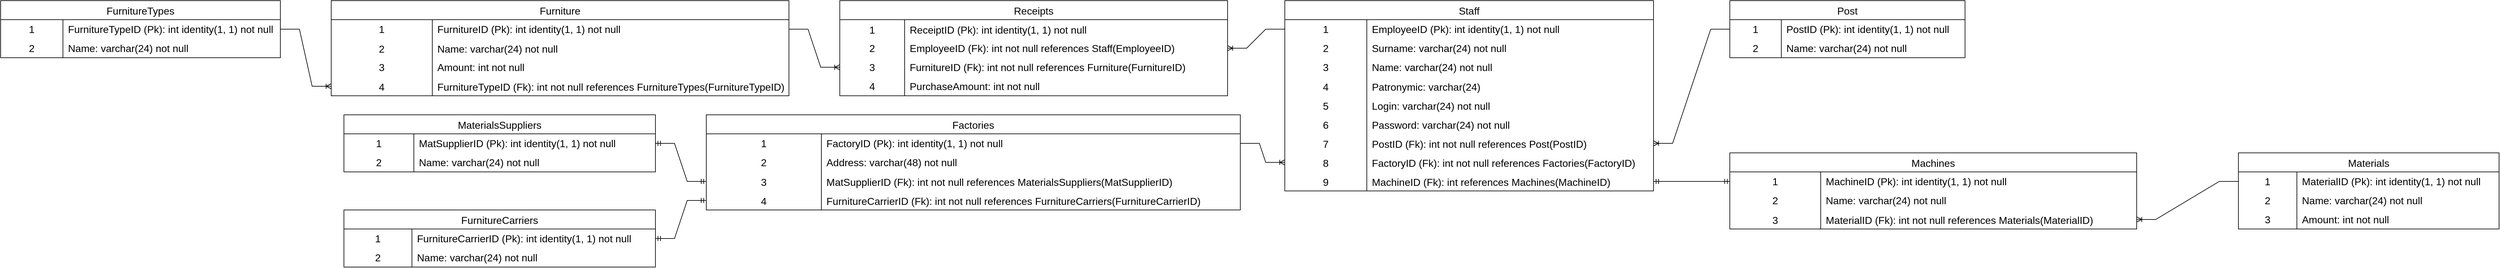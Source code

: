 <mxfile version="21.1.0" type="device">
  <diagram id="mo-HOqfo_TGO1M3Odws0" name="Страница 1">
    <mxGraphModel dx="5334" dy="2320" grid="1" gridSize="10" guides="1" tooltips="1" connect="1" arrows="1" fold="1" page="1" pageScale="1" pageWidth="827" pageHeight="1169" math="0" shadow="0">
      <root>
        <mxCell id="0" />
        <mxCell id="1" parent="0" />
        <mxCell id="JaZ2fqVpTu222HVkcc59-122" value="Staff" style="shape=table;startSize=30;container=1;collapsible=0;childLayout=tableLayout;fixedRows=1;rowLines=0;fontStyle=0;strokeColor=default;fontSize=16;" parent="1" vertex="1">
          <mxGeometry x="-650" y="-270" width="580" height="300" as="geometry" />
        </mxCell>
        <mxCell id="JaZ2fqVpTu222HVkcc59-123" value="" style="shape=tableRow;horizontal=0;startSize=0;swimlaneHead=0;swimlaneBody=0;top=0;left=0;bottom=0;right=0;collapsible=0;dropTarget=0;fillColor=none;points=[[0,0.5],[1,0.5]];portConstraint=eastwest;strokeColor=inherit;fontSize=16;" parent="JaZ2fqVpTu222HVkcc59-122" vertex="1">
          <mxGeometry y="30" width="580" height="30" as="geometry" />
        </mxCell>
        <mxCell id="JaZ2fqVpTu222HVkcc59-124" value="1" style="shape=partialRectangle;html=1;whiteSpace=wrap;connectable=0;fillColor=none;top=0;left=0;bottom=0;right=0;overflow=hidden;pointerEvents=1;strokeColor=inherit;fontSize=16;" parent="JaZ2fqVpTu222HVkcc59-123" vertex="1">
          <mxGeometry width="129" height="30" as="geometry">
            <mxRectangle width="129" height="30" as="alternateBounds" />
          </mxGeometry>
        </mxCell>
        <mxCell id="JaZ2fqVpTu222HVkcc59-125" value="EmployeeID (Pk): int identity(1, 1) not null" style="shape=partialRectangle;html=1;whiteSpace=wrap;connectable=0;fillColor=none;top=0;left=0;bottom=0;right=0;align=left;spacingLeft=6;overflow=hidden;strokeColor=inherit;fontSize=16;" parent="JaZ2fqVpTu222HVkcc59-123" vertex="1">
          <mxGeometry x="129" width="451" height="30" as="geometry">
            <mxRectangle width="451" height="30" as="alternateBounds" />
          </mxGeometry>
        </mxCell>
        <mxCell id="JaZ2fqVpTu222HVkcc59-126" value="" style="shape=tableRow;horizontal=0;startSize=0;swimlaneHead=0;swimlaneBody=0;top=0;left=0;bottom=0;right=0;collapsible=0;dropTarget=0;fillColor=none;points=[[0,0.5],[1,0.5]];portConstraint=eastwest;strokeColor=inherit;fontSize=16;" parent="JaZ2fqVpTu222HVkcc59-122" vertex="1">
          <mxGeometry y="60" width="580" height="30" as="geometry" />
        </mxCell>
        <mxCell id="JaZ2fqVpTu222HVkcc59-127" value="2" style="shape=partialRectangle;html=1;whiteSpace=wrap;connectable=0;fillColor=none;top=0;left=0;bottom=0;right=0;overflow=hidden;strokeColor=inherit;fontSize=16;" parent="JaZ2fqVpTu222HVkcc59-126" vertex="1">
          <mxGeometry width="129" height="30" as="geometry">
            <mxRectangle width="129" height="30" as="alternateBounds" />
          </mxGeometry>
        </mxCell>
        <mxCell id="JaZ2fqVpTu222HVkcc59-128" value="Surname: varchar(24) not null" style="shape=partialRectangle;html=1;whiteSpace=wrap;connectable=0;fillColor=none;top=0;left=0;bottom=0;right=0;align=left;spacingLeft=6;overflow=hidden;strokeColor=inherit;fontSize=16;" parent="JaZ2fqVpTu222HVkcc59-126" vertex="1">
          <mxGeometry x="129" width="451" height="30" as="geometry">
            <mxRectangle width="451" height="30" as="alternateBounds" />
          </mxGeometry>
        </mxCell>
        <mxCell id="JaZ2fqVpTu222HVkcc59-129" value="" style="shape=tableRow;horizontal=0;startSize=0;swimlaneHead=0;swimlaneBody=0;top=0;left=0;bottom=0;right=0;collapsible=0;dropTarget=0;fillColor=none;points=[[0,0.5],[1,0.5]];portConstraint=eastwest;strokeColor=inherit;fontSize=16;" parent="JaZ2fqVpTu222HVkcc59-122" vertex="1">
          <mxGeometry y="90" width="580" height="30" as="geometry" />
        </mxCell>
        <mxCell id="JaZ2fqVpTu222HVkcc59-130" value="3" style="shape=partialRectangle;html=1;whiteSpace=wrap;connectable=0;fillColor=none;top=0;left=0;bottom=0;right=0;overflow=hidden;strokeColor=inherit;fontSize=16;" parent="JaZ2fqVpTu222HVkcc59-129" vertex="1">
          <mxGeometry width="129" height="30" as="geometry">
            <mxRectangle width="129" height="30" as="alternateBounds" />
          </mxGeometry>
        </mxCell>
        <mxCell id="JaZ2fqVpTu222HVkcc59-131" value="Name: varchar(24)&amp;nbsp;not null" style="shape=partialRectangle;html=1;whiteSpace=wrap;connectable=0;fillColor=none;top=0;left=0;bottom=0;right=0;align=left;spacingLeft=6;overflow=hidden;strokeColor=inherit;fontSize=16;" parent="JaZ2fqVpTu222HVkcc59-129" vertex="1">
          <mxGeometry x="129" width="451" height="30" as="geometry">
            <mxRectangle width="451" height="30" as="alternateBounds" />
          </mxGeometry>
        </mxCell>
        <mxCell id="JaZ2fqVpTu222HVkcc59-132" value="" style="shape=tableRow;horizontal=0;startSize=0;swimlaneHead=0;swimlaneBody=0;fillColor=none;collapsible=0;dropTarget=0;points=[[0,0.5],[1,0.5]];portConstraint=eastwest;top=0;left=0;right=0;bottom=0;" parent="JaZ2fqVpTu222HVkcc59-122" vertex="1">
          <mxGeometry y="120" width="580" height="30" as="geometry" />
        </mxCell>
        <mxCell id="JaZ2fqVpTu222HVkcc59-133" value="4" style="shape=partialRectangle;connectable=0;fillColor=none;top=0;left=0;bottom=0;right=0;editable=1;overflow=hidden;fontSize=16;" parent="JaZ2fqVpTu222HVkcc59-132" vertex="1">
          <mxGeometry width="129" height="30" as="geometry">
            <mxRectangle width="129" height="30" as="alternateBounds" />
          </mxGeometry>
        </mxCell>
        <mxCell id="JaZ2fqVpTu222HVkcc59-134" value="Patronymic: varchar(24)" style="shape=partialRectangle;connectable=0;fillColor=none;top=0;left=0;bottom=0;right=0;align=left;spacingLeft=6;overflow=hidden;fontSize=16;" parent="JaZ2fqVpTu222HVkcc59-132" vertex="1">
          <mxGeometry x="129" width="451" height="30" as="geometry">
            <mxRectangle width="451" height="30" as="alternateBounds" />
          </mxGeometry>
        </mxCell>
        <mxCell id="JaZ2fqVpTu222HVkcc59-244" value="" style="shape=tableRow;horizontal=0;startSize=0;swimlaneHead=0;swimlaneBody=0;fillColor=none;collapsible=0;dropTarget=0;points=[[0,0.5],[1,0.5]];portConstraint=eastwest;top=0;left=0;right=0;bottom=0;" parent="JaZ2fqVpTu222HVkcc59-122" vertex="1">
          <mxGeometry y="150" width="580" height="30" as="geometry" />
        </mxCell>
        <mxCell id="JaZ2fqVpTu222HVkcc59-245" value="5" style="shape=partialRectangle;connectable=0;fillColor=none;top=0;left=0;bottom=0;right=0;editable=1;overflow=hidden;fontSize=16;" parent="JaZ2fqVpTu222HVkcc59-244" vertex="1">
          <mxGeometry width="129" height="30" as="geometry">
            <mxRectangle width="129" height="30" as="alternateBounds" />
          </mxGeometry>
        </mxCell>
        <mxCell id="JaZ2fqVpTu222HVkcc59-246" value="Login: varchar(24) not null" style="shape=partialRectangle;connectable=0;fillColor=none;top=0;left=0;bottom=0;right=0;align=left;spacingLeft=6;overflow=hidden;fontSize=16;" parent="JaZ2fqVpTu222HVkcc59-244" vertex="1">
          <mxGeometry x="129" width="451" height="30" as="geometry">
            <mxRectangle width="451" height="30" as="alternateBounds" />
          </mxGeometry>
        </mxCell>
        <mxCell id="JaZ2fqVpTu222HVkcc59-135" value="" style="shape=tableRow;horizontal=0;startSize=0;swimlaneHead=0;swimlaneBody=0;fillColor=none;collapsible=0;dropTarget=0;points=[[0,0.5],[1,0.5]];portConstraint=eastwest;top=0;left=0;right=0;bottom=0;" parent="JaZ2fqVpTu222HVkcc59-122" vertex="1">
          <mxGeometry y="180" width="580" height="30" as="geometry" />
        </mxCell>
        <mxCell id="JaZ2fqVpTu222HVkcc59-136" value="6" style="shape=partialRectangle;connectable=0;fillColor=none;top=0;left=0;bottom=0;right=0;editable=1;overflow=hidden;fontSize=16;" parent="JaZ2fqVpTu222HVkcc59-135" vertex="1">
          <mxGeometry width="129" height="30" as="geometry">
            <mxRectangle width="129" height="30" as="alternateBounds" />
          </mxGeometry>
        </mxCell>
        <mxCell id="JaZ2fqVpTu222HVkcc59-137" value="Password: varchar(24) not null" style="shape=partialRectangle;connectable=0;fillColor=none;top=0;left=0;bottom=0;right=0;align=left;spacingLeft=6;overflow=hidden;fontSize=16;" parent="JaZ2fqVpTu222HVkcc59-135" vertex="1">
          <mxGeometry x="129" width="451" height="30" as="geometry">
            <mxRectangle width="451" height="30" as="alternateBounds" />
          </mxGeometry>
        </mxCell>
        <mxCell id="JaZ2fqVpTu222HVkcc59-138" value="" style="shape=tableRow;horizontal=0;startSize=0;swimlaneHead=0;swimlaneBody=0;fillColor=none;collapsible=0;dropTarget=0;points=[[0,0.5],[1,0.5]];portConstraint=eastwest;top=0;left=0;right=0;bottom=0;" parent="JaZ2fqVpTu222HVkcc59-122" vertex="1">
          <mxGeometry y="210" width="580" height="30" as="geometry" />
        </mxCell>
        <mxCell id="JaZ2fqVpTu222HVkcc59-139" value="7" style="shape=partialRectangle;connectable=0;fillColor=none;top=0;left=0;bottom=0;right=0;editable=1;overflow=hidden;fontSize=16;" parent="JaZ2fqVpTu222HVkcc59-138" vertex="1">
          <mxGeometry width="129" height="30" as="geometry">
            <mxRectangle width="129" height="30" as="alternateBounds" />
          </mxGeometry>
        </mxCell>
        <mxCell id="JaZ2fqVpTu222HVkcc59-140" value="PostID (Fk): int not null references Post(PostID)" style="shape=partialRectangle;connectable=0;fillColor=none;top=0;left=0;bottom=0;right=0;align=left;spacingLeft=6;overflow=hidden;fontSize=16;" parent="JaZ2fqVpTu222HVkcc59-138" vertex="1">
          <mxGeometry x="129" width="451" height="30" as="geometry">
            <mxRectangle width="451" height="30" as="alternateBounds" />
          </mxGeometry>
        </mxCell>
        <mxCell id="JaZ2fqVpTu222HVkcc59-141" value="" style="shape=tableRow;horizontal=0;startSize=0;swimlaneHead=0;swimlaneBody=0;fillColor=none;collapsible=0;dropTarget=0;points=[[0,0.5],[1,0.5]];portConstraint=eastwest;top=0;left=0;right=0;bottom=0;" parent="JaZ2fqVpTu222HVkcc59-122" vertex="1">
          <mxGeometry y="240" width="580" height="30" as="geometry" />
        </mxCell>
        <mxCell id="JaZ2fqVpTu222HVkcc59-142" value="8" style="shape=partialRectangle;connectable=0;fillColor=none;top=0;left=0;bottom=0;right=0;editable=1;overflow=hidden;fontSize=16;" parent="JaZ2fqVpTu222HVkcc59-141" vertex="1">
          <mxGeometry width="129" height="30" as="geometry">
            <mxRectangle width="129" height="30" as="alternateBounds" />
          </mxGeometry>
        </mxCell>
        <mxCell id="JaZ2fqVpTu222HVkcc59-143" value="FactoryID (Fk): int not null references Factories(FactoryID)" style="shape=partialRectangle;connectable=0;fillColor=none;top=0;left=0;bottom=0;right=0;align=left;spacingLeft=6;overflow=hidden;fontSize=16;" parent="JaZ2fqVpTu222HVkcc59-141" vertex="1">
          <mxGeometry x="129" width="451" height="30" as="geometry">
            <mxRectangle width="451" height="30" as="alternateBounds" />
          </mxGeometry>
        </mxCell>
        <mxCell id="JaZ2fqVpTu222HVkcc59-144" value="" style="shape=tableRow;horizontal=0;startSize=0;swimlaneHead=0;swimlaneBody=0;fillColor=none;collapsible=0;dropTarget=0;points=[[0,0.5],[1,0.5]];portConstraint=eastwest;top=0;left=0;right=0;bottom=0;" parent="JaZ2fqVpTu222HVkcc59-122" vertex="1">
          <mxGeometry y="270" width="580" height="30" as="geometry" />
        </mxCell>
        <mxCell id="JaZ2fqVpTu222HVkcc59-145" value="9" style="shape=partialRectangle;connectable=0;fillColor=none;top=0;left=0;bottom=0;right=0;editable=1;overflow=hidden;fontSize=16;" parent="JaZ2fqVpTu222HVkcc59-144" vertex="1">
          <mxGeometry width="129" height="30" as="geometry">
            <mxRectangle width="129" height="30" as="alternateBounds" />
          </mxGeometry>
        </mxCell>
        <mxCell id="JaZ2fqVpTu222HVkcc59-146" value="MachineID (Fk): int references Machines(MachineID)" style="shape=partialRectangle;connectable=0;fillColor=none;top=0;left=0;bottom=0;right=0;align=left;spacingLeft=6;overflow=hidden;fontSize=16;" parent="JaZ2fqVpTu222HVkcc59-144" vertex="1">
          <mxGeometry x="129" width="451" height="30" as="geometry">
            <mxRectangle width="451" height="30" as="alternateBounds" />
          </mxGeometry>
        </mxCell>
        <mxCell id="JaZ2fqVpTu222HVkcc59-147" value="Furniture" style="shape=table;startSize=30;container=1;collapsible=0;childLayout=tableLayout;fixedRows=1;rowLines=0;fontStyle=0;strokeColor=default;fontSize=16;" parent="1" vertex="1">
          <mxGeometry x="-2150" y="-270" width="720" height="150" as="geometry" />
        </mxCell>
        <mxCell id="JaZ2fqVpTu222HVkcc59-148" value="" style="shape=tableRow;horizontal=0;startSize=0;swimlaneHead=0;swimlaneBody=0;top=0;left=0;bottom=0;right=0;collapsible=0;dropTarget=0;fillColor=none;points=[[0,0.5],[1,0.5]];portConstraint=eastwest;strokeColor=inherit;fontSize=16;" parent="JaZ2fqVpTu222HVkcc59-147" vertex="1">
          <mxGeometry y="30" width="720" height="30" as="geometry" />
        </mxCell>
        <mxCell id="JaZ2fqVpTu222HVkcc59-149" value="1" style="shape=partialRectangle;html=1;whiteSpace=wrap;connectable=0;fillColor=none;top=0;left=0;bottom=0;right=0;overflow=hidden;pointerEvents=1;strokeColor=inherit;fontSize=16;" parent="JaZ2fqVpTu222HVkcc59-148" vertex="1">
          <mxGeometry width="159" height="30" as="geometry">
            <mxRectangle width="159" height="30" as="alternateBounds" />
          </mxGeometry>
        </mxCell>
        <mxCell id="JaZ2fqVpTu222HVkcc59-150" value="FurnitureID (Pk): int identity(1, 1) not null" style="shape=partialRectangle;html=1;whiteSpace=wrap;connectable=0;fillColor=none;top=0;left=0;bottom=0;right=0;align=left;spacingLeft=6;overflow=hidden;strokeColor=inherit;fontSize=16;" parent="JaZ2fqVpTu222HVkcc59-148" vertex="1">
          <mxGeometry x="159" width="561" height="30" as="geometry">
            <mxRectangle width="561" height="30" as="alternateBounds" />
          </mxGeometry>
        </mxCell>
        <mxCell id="JaZ2fqVpTu222HVkcc59-151" value="" style="shape=tableRow;horizontal=0;startSize=0;swimlaneHead=0;swimlaneBody=0;fillColor=none;collapsible=0;dropTarget=0;points=[[0,0.5],[1,0.5]];portConstraint=eastwest;top=0;left=0;right=0;bottom=0;" parent="JaZ2fqVpTu222HVkcc59-147" vertex="1">
          <mxGeometry y="60" width="720" height="30" as="geometry" />
        </mxCell>
        <mxCell id="JaZ2fqVpTu222HVkcc59-152" value="2" style="shape=partialRectangle;connectable=0;fillColor=none;top=0;left=0;bottom=0;right=0;editable=1;overflow=hidden;fontSize=16;" parent="JaZ2fqVpTu222HVkcc59-151" vertex="1">
          <mxGeometry width="159" height="30" as="geometry">
            <mxRectangle width="159" height="30" as="alternateBounds" />
          </mxGeometry>
        </mxCell>
        <mxCell id="JaZ2fqVpTu222HVkcc59-153" value="Name: varchar(24) not null" style="shape=partialRectangle;connectable=0;fillColor=none;top=0;left=0;bottom=0;right=0;align=left;spacingLeft=6;overflow=hidden;fontSize=16;" parent="JaZ2fqVpTu222HVkcc59-151" vertex="1">
          <mxGeometry x="159" width="561" height="30" as="geometry">
            <mxRectangle width="561" height="30" as="alternateBounds" />
          </mxGeometry>
        </mxCell>
        <mxCell id="JaZ2fqVpTu222HVkcc59-154" value="" style="shape=tableRow;horizontal=0;startSize=0;swimlaneHead=0;swimlaneBody=0;top=0;left=0;bottom=0;right=0;collapsible=0;dropTarget=0;fillColor=none;points=[[0,0.5],[1,0.5]];portConstraint=eastwest;strokeColor=inherit;fontSize=16;" parent="JaZ2fqVpTu222HVkcc59-147" vertex="1">
          <mxGeometry y="90" width="720" height="30" as="geometry" />
        </mxCell>
        <mxCell id="JaZ2fqVpTu222HVkcc59-155" value="3" style="shape=partialRectangle;html=1;whiteSpace=wrap;connectable=0;fillColor=none;top=0;left=0;bottom=0;right=0;overflow=hidden;strokeColor=inherit;fontSize=16;" parent="JaZ2fqVpTu222HVkcc59-154" vertex="1">
          <mxGeometry width="159" height="30" as="geometry">
            <mxRectangle width="159" height="30" as="alternateBounds" />
          </mxGeometry>
        </mxCell>
        <mxCell id="JaZ2fqVpTu222HVkcc59-156" value="Amount: int not null" style="shape=partialRectangle;html=1;whiteSpace=wrap;connectable=0;fillColor=none;top=0;left=0;bottom=0;right=0;align=left;spacingLeft=6;overflow=hidden;strokeColor=inherit;fontSize=16;" parent="JaZ2fqVpTu222HVkcc59-154" vertex="1">
          <mxGeometry x="159" width="561" height="30" as="geometry">
            <mxRectangle width="561" height="30" as="alternateBounds" />
          </mxGeometry>
        </mxCell>
        <mxCell id="JaZ2fqVpTu222HVkcc59-157" value="" style="shape=tableRow;horizontal=0;startSize=0;swimlaneHead=0;swimlaneBody=0;fillColor=none;collapsible=0;dropTarget=0;points=[[0,0.5],[1,0.5]];portConstraint=eastwest;top=0;left=0;right=0;bottom=0;" parent="JaZ2fqVpTu222HVkcc59-147" vertex="1">
          <mxGeometry y="120" width="720" height="30" as="geometry" />
        </mxCell>
        <mxCell id="JaZ2fqVpTu222HVkcc59-158" value="4" style="shape=partialRectangle;connectable=0;fillColor=none;top=0;left=0;bottom=0;right=0;editable=1;overflow=hidden;fontSize=16;" parent="JaZ2fqVpTu222HVkcc59-157" vertex="1">
          <mxGeometry width="159" height="30" as="geometry">
            <mxRectangle width="159" height="30" as="alternateBounds" />
          </mxGeometry>
        </mxCell>
        <mxCell id="JaZ2fqVpTu222HVkcc59-159" value="FurnitureTypeID (Fk): int not null references FurnitureTypes(FurnitureTypeID)" style="shape=partialRectangle;connectable=0;fillColor=none;top=0;left=0;bottom=0;right=0;align=left;spacingLeft=6;overflow=hidden;fontSize=16;" parent="JaZ2fqVpTu222HVkcc59-157" vertex="1">
          <mxGeometry x="159" width="561" height="30" as="geometry">
            <mxRectangle width="561" height="30" as="alternateBounds" />
          </mxGeometry>
        </mxCell>
        <mxCell id="JaZ2fqVpTu222HVkcc59-160" value="Post" style="shape=table;startSize=30;container=1;collapsible=0;childLayout=tableLayout;fixedRows=1;rowLines=0;fontStyle=0;strokeColor=default;fontSize=16;" parent="1" vertex="1">
          <mxGeometry x="50" y="-270" width="370" height="90" as="geometry" />
        </mxCell>
        <mxCell id="JaZ2fqVpTu222HVkcc59-161" value="" style="shape=tableRow;horizontal=0;startSize=0;swimlaneHead=0;swimlaneBody=0;top=0;left=0;bottom=0;right=0;collapsible=0;dropTarget=0;fillColor=none;points=[[0,0.5],[1,0.5]];portConstraint=eastwest;strokeColor=inherit;fontSize=16;" parent="JaZ2fqVpTu222HVkcc59-160" vertex="1">
          <mxGeometry y="30" width="370" height="30" as="geometry" />
        </mxCell>
        <mxCell id="JaZ2fqVpTu222HVkcc59-162" value="1" style="shape=partialRectangle;html=1;whiteSpace=wrap;connectable=0;fillColor=none;top=0;left=0;bottom=0;right=0;overflow=hidden;pointerEvents=1;strokeColor=inherit;fontSize=16;" parent="JaZ2fqVpTu222HVkcc59-161" vertex="1">
          <mxGeometry width="81" height="30" as="geometry">
            <mxRectangle width="81" height="30" as="alternateBounds" />
          </mxGeometry>
        </mxCell>
        <mxCell id="JaZ2fqVpTu222HVkcc59-163" value="PostID (Pk): int identity(1, 1) not null" style="shape=partialRectangle;html=1;whiteSpace=wrap;connectable=0;fillColor=none;top=0;left=0;bottom=0;right=0;align=left;spacingLeft=6;overflow=hidden;strokeColor=inherit;fontSize=16;" parent="JaZ2fqVpTu222HVkcc59-161" vertex="1">
          <mxGeometry x="81" width="289" height="30" as="geometry">
            <mxRectangle width="289" height="30" as="alternateBounds" />
          </mxGeometry>
        </mxCell>
        <mxCell id="JaZ2fqVpTu222HVkcc59-164" value="" style="shape=tableRow;horizontal=0;startSize=0;swimlaneHead=0;swimlaneBody=0;top=0;left=0;bottom=0;right=0;collapsible=0;dropTarget=0;fillColor=none;points=[[0,0.5],[1,0.5]];portConstraint=eastwest;strokeColor=inherit;fontSize=16;" parent="JaZ2fqVpTu222HVkcc59-160" vertex="1">
          <mxGeometry y="60" width="370" height="30" as="geometry" />
        </mxCell>
        <mxCell id="JaZ2fqVpTu222HVkcc59-165" value="2" style="shape=partialRectangle;html=1;whiteSpace=wrap;connectable=0;fillColor=none;top=0;left=0;bottom=0;right=0;overflow=hidden;strokeColor=inherit;fontSize=16;" parent="JaZ2fqVpTu222HVkcc59-164" vertex="1">
          <mxGeometry width="81" height="30" as="geometry">
            <mxRectangle width="81" height="30" as="alternateBounds" />
          </mxGeometry>
        </mxCell>
        <mxCell id="JaZ2fqVpTu222HVkcc59-166" value="Name: varchar(24) not null" style="shape=partialRectangle;html=1;whiteSpace=wrap;connectable=0;fillColor=none;top=0;left=0;bottom=0;right=0;align=left;spacingLeft=6;overflow=hidden;strokeColor=inherit;fontSize=16;" parent="JaZ2fqVpTu222HVkcc59-164" vertex="1">
          <mxGeometry x="81" width="289" height="30" as="geometry">
            <mxRectangle width="289" height="30" as="alternateBounds" />
          </mxGeometry>
        </mxCell>
        <mxCell id="JaZ2fqVpTu222HVkcc59-167" value="" style="edgeStyle=entityRelationEdgeStyle;fontSize=12;html=1;endArrow=ERoneToMany;rounded=0;entryX=1;entryY=0.5;entryDx=0;entryDy=0;" parent="1" source="JaZ2fqVpTu222HVkcc59-161" target="JaZ2fqVpTu222HVkcc59-138" edge="1">
          <mxGeometry width="100" height="100" relative="1" as="geometry">
            <mxPoint x="-411.421" y="-575" as="sourcePoint" />
            <mxPoint x="-871.421" y="-205" as="targetPoint" />
          </mxGeometry>
        </mxCell>
        <mxCell id="JaZ2fqVpTu222HVkcc59-168" value="Receipts" style="shape=table;startSize=30;container=1;collapsible=0;childLayout=tableLayout;fixedRows=1;rowLines=0;fontStyle=0;strokeColor=default;fontSize=16;" parent="1" vertex="1">
          <mxGeometry x="-1350" y="-270" width="610" height="150" as="geometry" />
        </mxCell>
        <mxCell id="JaZ2fqVpTu222HVkcc59-169" value="" style="shape=tableRow;horizontal=0;startSize=0;swimlaneHead=0;swimlaneBody=0;fillColor=none;collapsible=0;dropTarget=0;points=[[0,0.5],[1,0.5]];portConstraint=eastwest;top=0;left=0;right=0;bottom=0;" parent="JaZ2fqVpTu222HVkcc59-168" vertex="1">
          <mxGeometry y="30" width="610" height="30" as="geometry" />
        </mxCell>
        <mxCell id="JaZ2fqVpTu222HVkcc59-170" value="1" style="shape=partialRectangle;connectable=0;fillColor=none;top=0;left=0;bottom=0;right=0;editable=1;overflow=hidden;fontSize=16;" parent="JaZ2fqVpTu222HVkcc59-169" vertex="1">
          <mxGeometry width="102" height="30" as="geometry">
            <mxRectangle width="102" height="30" as="alternateBounds" />
          </mxGeometry>
        </mxCell>
        <mxCell id="JaZ2fqVpTu222HVkcc59-171" value="ReceiptID (Pk): int identity(1, 1) not null" style="shape=partialRectangle;connectable=0;fillColor=none;top=0;left=0;bottom=0;right=0;align=left;spacingLeft=6;overflow=hidden;fontSize=16;" parent="JaZ2fqVpTu222HVkcc59-169" vertex="1">
          <mxGeometry x="102" width="508" height="30" as="geometry">
            <mxRectangle width="508" height="30" as="alternateBounds" />
          </mxGeometry>
        </mxCell>
        <mxCell id="JaZ2fqVpTu222HVkcc59-172" value="" style="shape=tableRow;horizontal=0;startSize=0;swimlaneHead=0;swimlaneBody=0;top=0;left=0;bottom=0;right=0;collapsible=0;dropTarget=0;fillColor=none;points=[[0,0.5],[1,0.5]];portConstraint=eastwest;strokeColor=inherit;fontSize=16;" parent="JaZ2fqVpTu222HVkcc59-168" vertex="1">
          <mxGeometry y="60" width="610" height="30" as="geometry" />
        </mxCell>
        <mxCell id="JaZ2fqVpTu222HVkcc59-173" value="2" style="shape=partialRectangle;html=1;whiteSpace=wrap;connectable=0;fillColor=none;top=0;left=0;bottom=0;right=0;overflow=hidden;pointerEvents=1;strokeColor=inherit;fontSize=16;" parent="JaZ2fqVpTu222HVkcc59-172" vertex="1">
          <mxGeometry width="102" height="30" as="geometry">
            <mxRectangle width="102" height="30" as="alternateBounds" />
          </mxGeometry>
        </mxCell>
        <mxCell id="JaZ2fqVpTu222HVkcc59-174" value="EmployeeID (Fk):&amp;nbsp;&lt;span style=&quot;&quot;&gt;int not null&lt;/span&gt;&amp;nbsp;references Staff(EmployeeID)" style="shape=partialRectangle;html=1;whiteSpace=wrap;connectable=0;fillColor=none;top=0;left=0;bottom=0;right=0;align=left;spacingLeft=6;overflow=hidden;strokeColor=inherit;fontSize=16;" parent="JaZ2fqVpTu222HVkcc59-172" vertex="1">
          <mxGeometry x="102" width="508" height="30" as="geometry">
            <mxRectangle width="508" height="30" as="alternateBounds" />
          </mxGeometry>
        </mxCell>
        <mxCell id="JaZ2fqVpTu222HVkcc59-175" value="" style="shape=tableRow;horizontal=0;startSize=0;swimlaneHead=0;swimlaneBody=0;top=0;left=0;bottom=0;right=0;collapsible=0;dropTarget=0;fillColor=none;points=[[0,0.5],[1,0.5]];portConstraint=eastwest;strokeColor=inherit;fontSize=16;" parent="JaZ2fqVpTu222HVkcc59-168" vertex="1">
          <mxGeometry y="90" width="610" height="30" as="geometry" />
        </mxCell>
        <mxCell id="JaZ2fqVpTu222HVkcc59-176" value="3" style="shape=partialRectangle;html=1;whiteSpace=wrap;connectable=0;fillColor=none;top=0;left=0;bottom=0;right=0;overflow=hidden;strokeColor=inherit;fontSize=16;" parent="JaZ2fqVpTu222HVkcc59-175" vertex="1">
          <mxGeometry width="102" height="30" as="geometry">
            <mxRectangle width="102" height="30" as="alternateBounds" />
          </mxGeometry>
        </mxCell>
        <mxCell id="JaZ2fqVpTu222HVkcc59-177" value="FurnitureID (Fk):&amp;nbsp;&lt;span style=&quot;&quot;&gt;int not null&lt;/span&gt;&amp;nbsp;references Furniture(FurnitureID)" style="shape=partialRectangle;html=1;whiteSpace=wrap;connectable=0;fillColor=none;top=0;left=0;bottom=0;right=0;align=left;spacingLeft=6;overflow=hidden;strokeColor=inherit;fontSize=16;" parent="JaZ2fqVpTu222HVkcc59-175" vertex="1">
          <mxGeometry x="102" width="508" height="30" as="geometry">
            <mxRectangle width="508" height="30" as="alternateBounds" />
          </mxGeometry>
        </mxCell>
        <mxCell id="JaZ2fqVpTu222HVkcc59-178" value="" style="shape=tableRow;horizontal=0;startSize=0;swimlaneHead=0;swimlaneBody=0;top=0;left=0;bottom=0;right=0;collapsible=0;dropTarget=0;fillColor=none;points=[[0,0.5],[1,0.5]];portConstraint=eastwest;strokeColor=inherit;fontSize=16;" parent="JaZ2fqVpTu222HVkcc59-168" vertex="1">
          <mxGeometry y="120" width="610" height="30" as="geometry" />
        </mxCell>
        <mxCell id="JaZ2fqVpTu222HVkcc59-179" value="4" style="shape=partialRectangle;html=1;whiteSpace=wrap;connectable=0;fillColor=none;top=0;left=0;bottom=0;right=0;overflow=hidden;strokeColor=inherit;fontSize=16;" parent="JaZ2fqVpTu222HVkcc59-178" vertex="1">
          <mxGeometry width="102" height="30" as="geometry">
            <mxRectangle width="102" height="30" as="alternateBounds" />
          </mxGeometry>
        </mxCell>
        <mxCell id="JaZ2fqVpTu222HVkcc59-180" value="PurchaseAmount: int&amp;nbsp;not null" style="shape=partialRectangle;html=1;whiteSpace=wrap;connectable=0;fillColor=none;top=0;left=0;bottom=0;right=0;align=left;spacingLeft=6;overflow=hidden;strokeColor=inherit;fontSize=16;" parent="JaZ2fqVpTu222HVkcc59-178" vertex="1">
          <mxGeometry x="102" width="508" height="30" as="geometry">
            <mxRectangle width="508" height="30" as="alternateBounds" />
          </mxGeometry>
        </mxCell>
        <mxCell id="JaZ2fqVpTu222HVkcc59-181" value="Factories" style="shape=table;startSize=30;container=1;collapsible=0;childLayout=tableLayout;fixedRows=1;rowLines=0;fontStyle=0;strokeColor=default;fontSize=16;" parent="1" vertex="1">
          <mxGeometry x="-1560" y="-90" width="840" height="150" as="geometry" />
        </mxCell>
        <mxCell id="JaZ2fqVpTu222HVkcc59-182" value="" style="shape=tableRow;horizontal=0;startSize=0;swimlaneHead=0;swimlaneBody=0;top=0;left=0;bottom=0;right=0;collapsible=0;dropTarget=0;fillColor=none;points=[[0,0.5],[1,0.5]];portConstraint=eastwest;strokeColor=inherit;fontSize=16;" parent="JaZ2fqVpTu222HVkcc59-181" vertex="1">
          <mxGeometry y="30" width="840" height="30" as="geometry" />
        </mxCell>
        <mxCell id="JaZ2fqVpTu222HVkcc59-183" value="1" style="shape=partialRectangle;html=1;whiteSpace=wrap;connectable=0;fillColor=none;top=0;left=0;bottom=0;right=0;overflow=hidden;pointerEvents=1;strokeColor=inherit;fontSize=16;" parent="JaZ2fqVpTu222HVkcc59-182" vertex="1">
          <mxGeometry width="181" height="30" as="geometry">
            <mxRectangle width="181" height="30" as="alternateBounds" />
          </mxGeometry>
        </mxCell>
        <mxCell id="JaZ2fqVpTu222HVkcc59-184" value="FactoryID (Pk): int identity(1, 1) not null" style="shape=partialRectangle;html=1;whiteSpace=wrap;connectable=0;fillColor=none;top=0;left=0;bottom=0;right=0;align=left;spacingLeft=6;overflow=hidden;strokeColor=inherit;fontSize=16;" parent="JaZ2fqVpTu222HVkcc59-182" vertex="1">
          <mxGeometry x="181" width="659" height="30" as="geometry">
            <mxRectangle width="659" height="30" as="alternateBounds" />
          </mxGeometry>
        </mxCell>
        <mxCell id="JaZ2fqVpTu222HVkcc59-185" value="" style="shape=tableRow;horizontal=0;startSize=0;swimlaneHead=0;swimlaneBody=0;top=0;left=0;bottom=0;right=0;collapsible=0;dropTarget=0;fillColor=none;points=[[0,0.5],[1,0.5]];portConstraint=eastwest;strokeColor=inherit;fontSize=16;" parent="JaZ2fqVpTu222HVkcc59-181" vertex="1">
          <mxGeometry y="60" width="840" height="30" as="geometry" />
        </mxCell>
        <mxCell id="JaZ2fqVpTu222HVkcc59-186" value="2" style="shape=partialRectangle;html=1;whiteSpace=wrap;connectable=0;fillColor=none;top=0;left=0;bottom=0;right=0;overflow=hidden;strokeColor=inherit;fontSize=16;" parent="JaZ2fqVpTu222HVkcc59-185" vertex="1">
          <mxGeometry width="181" height="30" as="geometry">
            <mxRectangle width="181" height="30" as="alternateBounds" />
          </mxGeometry>
        </mxCell>
        <mxCell id="JaZ2fqVpTu222HVkcc59-187" value="Address: varchar(48)&amp;nbsp;not null" style="shape=partialRectangle;html=1;whiteSpace=wrap;connectable=0;fillColor=none;top=0;left=0;bottom=0;right=0;align=left;spacingLeft=6;overflow=hidden;strokeColor=inherit;fontSize=16;" parent="JaZ2fqVpTu222HVkcc59-185" vertex="1">
          <mxGeometry x="181" width="659" height="30" as="geometry">
            <mxRectangle width="659" height="30" as="alternateBounds" />
          </mxGeometry>
        </mxCell>
        <mxCell id="JaZ2fqVpTu222HVkcc59-188" value="" style="shape=tableRow;horizontal=0;startSize=0;swimlaneHead=0;swimlaneBody=0;fillColor=none;collapsible=0;dropTarget=0;points=[[0,0.5],[1,0.5]];portConstraint=eastwest;top=0;left=0;right=0;bottom=0;" parent="JaZ2fqVpTu222HVkcc59-181" vertex="1">
          <mxGeometry y="90" width="840" height="30" as="geometry" />
        </mxCell>
        <mxCell id="JaZ2fqVpTu222HVkcc59-189" value="3" style="shape=partialRectangle;connectable=0;fillColor=none;top=0;left=0;bottom=0;right=0;editable=1;overflow=hidden;fontSize=16;" parent="JaZ2fqVpTu222HVkcc59-188" vertex="1">
          <mxGeometry width="181" height="30" as="geometry">
            <mxRectangle width="181" height="30" as="alternateBounds" />
          </mxGeometry>
        </mxCell>
        <mxCell id="JaZ2fqVpTu222HVkcc59-190" value="MatSupplierID (Fk): int not null references MaterialsSuppliers(MatSupplierID)" style="shape=partialRectangle;connectable=0;fillColor=none;top=0;left=0;bottom=0;right=0;align=left;spacingLeft=6;overflow=hidden;fontSize=16;" parent="JaZ2fqVpTu222HVkcc59-188" vertex="1">
          <mxGeometry x="181" width="659" height="30" as="geometry">
            <mxRectangle width="659" height="30" as="alternateBounds" />
          </mxGeometry>
        </mxCell>
        <mxCell id="JaZ2fqVpTu222HVkcc59-191" value="" style="shape=tableRow;horizontal=0;startSize=0;swimlaneHead=0;swimlaneBody=0;fillColor=none;collapsible=0;dropTarget=0;points=[[0,0.5],[1,0.5]];portConstraint=eastwest;top=0;left=0;right=0;bottom=0;" parent="JaZ2fqVpTu222HVkcc59-181" vertex="1">
          <mxGeometry y="120" width="840" height="30" as="geometry" />
        </mxCell>
        <mxCell id="JaZ2fqVpTu222HVkcc59-192" value="4" style="shape=partialRectangle;connectable=0;fillColor=none;top=0;left=0;bottom=0;right=0;editable=1;overflow=hidden;fontSize=16;" parent="JaZ2fqVpTu222HVkcc59-191" vertex="1">
          <mxGeometry width="181" height="30" as="geometry">
            <mxRectangle width="181" height="30" as="alternateBounds" />
          </mxGeometry>
        </mxCell>
        <mxCell id="JaZ2fqVpTu222HVkcc59-193" value="FurnitureCarrierID (Fk): int not null references FurnitureCarriers(FurnitureCarrierID)" style="shape=partialRectangle;connectable=0;fillColor=none;top=0;left=0;bottom=0;right=0;align=left;spacingLeft=6;overflow=hidden;fontSize=16;" parent="JaZ2fqVpTu222HVkcc59-191" vertex="1">
          <mxGeometry x="181" width="659" height="30" as="geometry">
            <mxRectangle width="659" height="30" as="alternateBounds" />
          </mxGeometry>
        </mxCell>
        <mxCell id="JaZ2fqVpTu222HVkcc59-194" value="" style="edgeStyle=entityRelationEdgeStyle;fontSize=12;html=1;endArrow=ERoneToMany;rounded=0;exitX=1;exitY=0.5;exitDx=0;exitDy=0;entryX=0;entryY=0.5;entryDx=0;entryDy=0;" parent="1" source="JaZ2fqVpTu222HVkcc59-182" target="JaZ2fqVpTu222HVkcc59-141" edge="1">
          <mxGeometry width="100" height="100" relative="1" as="geometry">
            <mxPoint x="-840" y="50" as="sourcePoint" />
            <mxPoint x="-740" y="-50" as="targetPoint" />
          </mxGeometry>
        </mxCell>
        <mxCell id="JaZ2fqVpTu222HVkcc59-195" value="" style="edgeStyle=entityRelationEdgeStyle;fontSize=12;html=1;endArrow=ERoneToMany;rounded=0;exitX=0;exitY=0.5;exitDx=0;exitDy=0;entryX=1;entryY=0.5;entryDx=0;entryDy=0;" parent="1" source="JaZ2fqVpTu222HVkcc59-123" target="JaZ2fqVpTu222HVkcc59-172" edge="1">
          <mxGeometry width="100" height="100" relative="1" as="geometry">
            <mxPoint x="-790" y="-110" as="sourcePoint" />
            <mxPoint x="-690" y="-210" as="targetPoint" />
          </mxGeometry>
        </mxCell>
        <mxCell id="JaZ2fqVpTu222HVkcc59-196" value="MaterialsSuppliers" style="shape=table;startSize=30;container=1;collapsible=0;childLayout=tableLayout;fixedRows=1;rowLines=0;fontStyle=0;strokeColor=default;fontSize=16;" parent="1" vertex="1">
          <mxGeometry x="-2130" y="-90" width="490" height="90" as="geometry" />
        </mxCell>
        <mxCell id="JaZ2fqVpTu222HVkcc59-197" value="" style="shape=tableRow;horizontal=0;startSize=0;swimlaneHead=0;swimlaneBody=0;top=0;left=0;bottom=0;right=0;collapsible=0;dropTarget=0;fillColor=none;points=[[0,0.5],[1,0.5]];portConstraint=eastwest;strokeColor=inherit;fontSize=16;" parent="JaZ2fqVpTu222HVkcc59-196" vertex="1">
          <mxGeometry y="30" width="490" height="30" as="geometry" />
        </mxCell>
        <mxCell id="JaZ2fqVpTu222HVkcc59-198" value="1" style="shape=partialRectangle;html=1;whiteSpace=wrap;connectable=0;fillColor=none;top=0;left=0;bottom=0;right=0;overflow=hidden;pointerEvents=1;strokeColor=inherit;fontSize=16;" parent="JaZ2fqVpTu222HVkcc59-197" vertex="1">
          <mxGeometry width="110" height="30" as="geometry">
            <mxRectangle width="110" height="30" as="alternateBounds" />
          </mxGeometry>
        </mxCell>
        <mxCell id="JaZ2fqVpTu222HVkcc59-199" value="MatSupplierID (Pk): int identity(1, 1) not null" style="shape=partialRectangle;html=1;whiteSpace=wrap;connectable=0;fillColor=none;top=0;left=0;bottom=0;right=0;align=left;spacingLeft=6;overflow=hidden;strokeColor=inherit;fontSize=16;" parent="JaZ2fqVpTu222HVkcc59-197" vertex="1">
          <mxGeometry x="110" width="380" height="30" as="geometry">
            <mxRectangle width="380" height="30" as="alternateBounds" />
          </mxGeometry>
        </mxCell>
        <mxCell id="JaZ2fqVpTu222HVkcc59-200" value="" style="shape=tableRow;horizontal=0;startSize=0;swimlaneHead=0;swimlaneBody=0;top=0;left=0;bottom=0;right=0;collapsible=0;dropTarget=0;fillColor=none;points=[[0,0.5],[1,0.5]];portConstraint=eastwest;strokeColor=inherit;fontSize=16;" parent="JaZ2fqVpTu222HVkcc59-196" vertex="1">
          <mxGeometry y="60" width="490" height="30" as="geometry" />
        </mxCell>
        <mxCell id="JaZ2fqVpTu222HVkcc59-201" value="2" style="shape=partialRectangle;html=1;whiteSpace=wrap;connectable=0;fillColor=none;top=0;left=0;bottom=0;right=0;overflow=hidden;strokeColor=inherit;fontSize=16;" parent="JaZ2fqVpTu222HVkcc59-200" vertex="1">
          <mxGeometry width="110" height="30" as="geometry">
            <mxRectangle width="110" height="30" as="alternateBounds" />
          </mxGeometry>
        </mxCell>
        <mxCell id="JaZ2fqVpTu222HVkcc59-202" value="Name: varchar(24)&amp;nbsp;not null" style="shape=partialRectangle;html=1;whiteSpace=wrap;connectable=0;fillColor=none;top=0;left=0;bottom=0;right=0;align=left;spacingLeft=6;overflow=hidden;strokeColor=inherit;fontSize=16;" parent="JaZ2fqVpTu222HVkcc59-200" vertex="1">
          <mxGeometry x="110" width="380" height="30" as="geometry">
            <mxRectangle width="380" height="30" as="alternateBounds" />
          </mxGeometry>
        </mxCell>
        <mxCell id="JaZ2fqVpTu222HVkcc59-203" value="" style="edgeStyle=entityRelationEdgeStyle;fontSize=12;html=1;endArrow=ERmandOne;startArrow=ERmandOne;rounded=0;exitX=1;exitY=0.5;exitDx=0;exitDy=0;entryX=0;entryY=0.5;entryDx=0;entryDy=0;" parent="1" source="JaZ2fqVpTu222HVkcc59-197" target="JaZ2fqVpTu222HVkcc59-188" edge="1">
          <mxGeometry width="100" height="100" relative="1" as="geometry">
            <mxPoint x="-1230" y="140" as="sourcePoint" />
            <mxPoint x="-1130" y="40" as="targetPoint" />
          </mxGeometry>
        </mxCell>
        <mxCell id="JaZ2fqVpTu222HVkcc59-204" value="Machines" style="shape=table;startSize=30;container=1;collapsible=0;childLayout=tableLayout;fixedRows=1;rowLines=0;fontStyle=0;strokeColor=default;fontSize=16;" parent="1" vertex="1">
          <mxGeometry x="50" y="-30" width="640" height="120" as="geometry" />
        </mxCell>
        <mxCell id="JaZ2fqVpTu222HVkcc59-205" value="" style="shape=tableRow;horizontal=0;startSize=0;swimlaneHead=0;swimlaneBody=0;top=0;left=0;bottom=0;right=0;collapsible=0;dropTarget=0;fillColor=none;points=[[0,0.5],[1,0.5]];portConstraint=eastwest;strokeColor=inherit;fontSize=16;" parent="JaZ2fqVpTu222HVkcc59-204" vertex="1">
          <mxGeometry y="30" width="640" height="30" as="geometry" />
        </mxCell>
        <mxCell id="JaZ2fqVpTu222HVkcc59-206" value="1" style="shape=partialRectangle;html=1;whiteSpace=wrap;connectable=0;fillColor=none;top=0;left=0;bottom=0;right=0;overflow=hidden;pointerEvents=1;strokeColor=inherit;fontSize=16;" parent="JaZ2fqVpTu222HVkcc59-205" vertex="1">
          <mxGeometry width="143" height="30" as="geometry">
            <mxRectangle width="143" height="30" as="alternateBounds" />
          </mxGeometry>
        </mxCell>
        <mxCell id="JaZ2fqVpTu222HVkcc59-207" value="MachineID (Pk): int identity(1, 1) not null" style="shape=partialRectangle;html=1;whiteSpace=wrap;connectable=0;fillColor=none;top=0;left=0;bottom=0;right=0;align=left;spacingLeft=6;overflow=hidden;strokeColor=inherit;fontSize=16;" parent="JaZ2fqVpTu222HVkcc59-205" vertex="1">
          <mxGeometry x="143" width="497" height="30" as="geometry">
            <mxRectangle width="497" height="30" as="alternateBounds" />
          </mxGeometry>
        </mxCell>
        <mxCell id="JaZ2fqVpTu222HVkcc59-208" value="" style="shape=tableRow;horizontal=0;startSize=0;swimlaneHead=0;swimlaneBody=0;top=0;left=0;bottom=0;right=0;collapsible=0;dropTarget=0;fillColor=none;points=[[0,0.5],[1,0.5]];portConstraint=eastwest;strokeColor=inherit;fontSize=16;" parent="JaZ2fqVpTu222HVkcc59-204" vertex="1">
          <mxGeometry y="60" width="640" height="30" as="geometry" />
        </mxCell>
        <mxCell id="JaZ2fqVpTu222HVkcc59-209" value="2" style="shape=partialRectangle;html=1;whiteSpace=wrap;connectable=0;fillColor=none;top=0;left=0;bottom=0;right=0;overflow=hidden;strokeColor=inherit;fontSize=16;" parent="JaZ2fqVpTu222HVkcc59-208" vertex="1">
          <mxGeometry width="143" height="30" as="geometry">
            <mxRectangle width="143" height="30" as="alternateBounds" />
          </mxGeometry>
        </mxCell>
        <mxCell id="JaZ2fqVpTu222HVkcc59-210" value="Name: varchar(24) not null" style="shape=partialRectangle;html=1;whiteSpace=wrap;connectable=0;fillColor=none;top=0;left=0;bottom=0;right=0;align=left;spacingLeft=6;overflow=hidden;strokeColor=inherit;fontSize=16;" parent="JaZ2fqVpTu222HVkcc59-208" vertex="1">
          <mxGeometry x="143" width="497" height="30" as="geometry">
            <mxRectangle width="497" height="30" as="alternateBounds" />
          </mxGeometry>
        </mxCell>
        <mxCell id="JaZ2fqVpTu222HVkcc59-211" value="" style="shape=tableRow;horizontal=0;startSize=0;swimlaneHead=0;swimlaneBody=0;fillColor=none;collapsible=0;dropTarget=0;points=[[0,0.5],[1,0.5]];portConstraint=eastwest;top=0;left=0;right=0;bottom=0;" parent="JaZ2fqVpTu222HVkcc59-204" vertex="1">
          <mxGeometry y="90" width="640" height="30" as="geometry" />
        </mxCell>
        <mxCell id="JaZ2fqVpTu222HVkcc59-212" value="3" style="shape=partialRectangle;connectable=0;fillColor=none;top=0;left=0;bottom=0;right=0;editable=1;overflow=hidden;fontSize=16;" parent="JaZ2fqVpTu222HVkcc59-211" vertex="1">
          <mxGeometry width="143" height="30" as="geometry">
            <mxRectangle width="143" height="30" as="alternateBounds" />
          </mxGeometry>
        </mxCell>
        <mxCell id="JaZ2fqVpTu222HVkcc59-213" value="MaterialID (Fk): int not null references Materials(MaterialID)" style="shape=partialRectangle;connectable=0;fillColor=none;top=0;left=0;bottom=0;right=0;align=left;spacingLeft=6;overflow=hidden;fontSize=16;" parent="JaZ2fqVpTu222HVkcc59-211" vertex="1">
          <mxGeometry x="143" width="497" height="30" as="geometry">
            <mxRectangle width="497" height="30" as="alternateBounds" />
          </mxGeometry>
        </mxCell>
        <mxCell id="JaZ2fqVpTu222HVkcc59-214" value="" style="edgeStyle=entityRelationEdgeStyle;fontSize=12;html=1;endArrow=ERmandOne;startArrow=ERmandOne;rounded=0;entryX=0;entryY=0.5;entryDx=0;entryDy=0;exitX=1;exitY=0.5;exitDx=0;exitDy=0;" parent="1" source="JaZ2fqVpTu222HVkcc59-144" target="JaZ2fqVpTu222HVkcc59-205" edge="1">
          <mxGeometry width="100" height="100" relative="1" as="geometry">
            <mxPoint x="-440" y="190" as="sourcePoint" />
            <mxPoint x="-340" y="90" as="targetPoint" />
          </mxGeometry>
        </mxCell>
        <mxCell id="JaZ2fqVpTu222HVkcc59-215" value="FurnitureCarriers" style="shape=table;startSize=30;container=1;collapsible=0;childLayout=tableLayout;fixedRows=1;rowLines=0;fontStyle=0;strokeColor=default;fontSize=16;" parent="1" vertex="1">
          <mxGeometry x="-2130" y="60" width="490" height="90" as="geometry" />
        </mxCell>
        <mxCell id="JaZ2fqVpTu222HVkcc59-216" value="" style="shape=tableRow;horizontal=0;startSize=0;swimlaneHead=0;swimlaneBody=0;top=0;left=0;bottom=0;right=0;collapsible=0;dropTarget=0;fillColor=none;points=[[0,0.5],[1,0.5]];portConstraint=eastwest;strokeColor=inherit;fontSize=16;" parent="JaZ2fqVpTu222HVkcc59-215" vertex="1">
          <mxGeometry y="30" width="490" height="30" as="geometry" />
        </mxCell>
        <mxCell id="JaZ2fqVpTu222HVkcc59-217" value="1" style="shape=partialRectangle;html=1;whiteSpace=wrap;connectable=0;fillColor=none;top=0;left=0;bottom=0;right=0;overflow=hidden;pointerEvents=1;strokeColor=inherit;fontSize=16;" parent="JaZ2fqVpTu222HVkcc59-216" vertex="1">
          <mxGeometry width="107" height="30" as="geometry">
            <mxRectangle width="107" height="30" as="alternateBounds" />
          </mxGeometry>
        </mxCell>
        <mxCell id="JaZ2fqVpTu222HVkcc59-218" value="FurnitureCarrierID (Pk): int identity(1, 1) not null" style="shape=partialRectangle;html=1;whiteSpace=wrap;connectable=0;fillColor=none;top=0;left=0;bottom=0;right=0;align=left;spacingLeft=6;overflow=hidden;strokeColor=inherit;fontSize=16;" parent="JaZ2fqVpTu222HVkcc59-216" vertex="1">
          <mxGeometry x="107" width="383" height="30" as="geometry">
            <mxRectangle width="383" height="30" as="alternateBounds" />
          </mxGeometry>
        </mxCell>
        <mxCell id="JaZ2fqVpTu222HVkcc59-219" value="" style="shape=tableRow;horizontal=0;startSize=0;swimlaneHead=0;swimlaneBody=0;top=0;left=0;bottom=0;right=0;collapsible=0;dropTarget=0;fillColor=none;points=[[0,0.5],[1,0.5]];portConstraint=eastwest;strokeColor=inherit;fontSize=16;" parent="JaZ2fqVpTu222HVkcc59-215" vertex="1">
          <mxGeometry y="60" width="490" height="30" as="geometry" />
        </mxCell>
        <mxCell id="JaZ2fqVpTu222HVkcc59-220" value="2" style="shape=partialRectangle;html=1;whiteSpace=wrap;connectable=0;fillColor=none;top=0;left=0;bottom=0;right=0;overflow=hidden;strokeColor=inherit;fontSize=16;" parent="JaZ2fqVpTu222HVkcc59-219" vertex="1">
          <mxGeometry width="107" height="30" as="geometry">
            <mxRectangle width="107" height="30" as="alternateBounds" />
          </mxGeometry>
        </mxCell>
        <mxCell id="JaZ2fqVpTu222HVkcc59-221" value="Name: varchar(24)&amp;nbsp;not null" style="shape=partialRectangle;html=1;whiteSpace=wrap;connectable=0;fillColor=none;top=0;left=0;bottom=0;right=0;align=left;spacingLeft=6;overflow=hidden;strokeColor=inherit;fontSize=16;" parent="JaZ2fqVpTu222HVkcc59-219" vertex="1">
          <mxGeometry x="107" width="383" height="30" as="geometry">
            <mxRectangle width="383" height="30" as="alternateBounds" />
          </mxGeometry>
        </mxCell>
        <mxCell id="JaZ2fqVpTu222HVkcc59-222" value="" style="edgeStyle=entityRelationEdgeStyle;fontSize=12;html=1;endArrow=ERmandOne;startArrow=ERmandOne;rounded=0;exitX=1;exitY=0.5;exitDx=0;exitDy=0;entryX=0;entryY=0.5;entryDx=0;entryDy=0;" parent="1" source="JaZ2fqVpTu222HVkcc59-216" target="JaZ2fqVpTu222HVkcc59-191" edge="1">
          <mxGeometry width="100" height="100" relative="1" as="geometry">
            <mxPoint x="-1220" y="260" as="sourcePoint" />
            <mxPoint x="-1120" y="160" as="targetPoint" />
          </mxGeometry>
        </mxCell>
        <mxCell id="JaZ2fqVpTu222HVkcc59-223" value="" style="edgeStyle=entityRelationEdgeStyle;fontSize=12;html=1;endArrow=ERoneToMany;rounded=0;exitX=1;exitY=0.5;exitDx=0;exitDy=0;entryX=0;entryY=0.5;entryDx=0;entryDy=0;" parent="1" source="JaZ2fqVpTu222HVkcc59-148" target="JaZ2fqVpTu222HVkcc59-175" edge="1">
          <mxGeometry width="100" height="100" relative="1" as="geometry">
            <mxPoint x="-1300" y="290" as="sourcePoint" />
            <mxPoint x="-1200" y="190" as="targetPoint" />
          </mxGeometry>
        </mxCell>
        <mxCell id="JaZ2fqVpTu222HVkcc59-224" value="Materials" style="shape=table;startSize=30;container=1;collapsible=0;childLayout=tableLayout;fixedRows=1;rowLines=0;fontStyle=0;strokeColor=default;fontSize=16;" parent="1" vertex="1">
          <mxGeometry x="850" y="-30" width="410" height="120" as="geometry" />
        </mxCell>
        <mxCell id="JaZ2fqVpTu222HVkcc59-225" value="" style="shape=tableRow;horizontal=0;startSize=0;swimlaneHead=0;swimlaneBody=0;top=0;left=0;bottom=0;right=0;collapsible=0;dropTarget=0;fillColor=none;points=[[0,0.5],[1,0.5]];portConstraint=eastwest;strokeColor=inherit;fontSize=16;" parent="JaZ2fqVpTu222HVkcc59-224" vertex="1">
          <mxGeometry y="30" width="410" height="30" as="geometry" />
        </mxCell>
        <mxCell id="JaZ2fqVpTu222HVkcc59-226" value="1" style="shape=partialRectangle;html=1;whiteSpace=wrap;connectable=0;fillColor=none;top=0;left=0;bottom=0;right=0;overflow=hidden;pointerEvents=1;strokeColor=inherit;fontSize=16;" parent="JaZ2fqVpTu222HVkcc59-225" vertex="1">
          <mxGeometry width="92" height="30" as="geometry">
            <mxRectangle width="92" height="30" as="alternateBounds" />
          </mxGeometry>
        </mxCell>
        <mxCell id="JaZ2fqVpTu222HVkcc59-227" value="MaterialID (Pk): int identity(1, 1) not null" style="shape=partialRectangle;html=1;whiteSpace=wrap;connectable=0;fillColor=none;top=0;left=0;bottom=0;right=0;align=left;spacingLeft=6;overflow=hidden;strokeColor=inherit;fontSize=16;" parent="JaZ2fqVpTu222HVkcc59-225" vertex="1">
          <mxGeometry x="92" width="318" height="30" as="geometry">
            <mxRectangle width="318" height="30" as="alternateBounds" />
          </mxGeometry>
        </mxCell>
        <mxCell id="JaZ2fqVpTu222HVkcc59-228" value="" style="shape=tableRow;horizontal=0;startSize=0;swimlaneHead=0;swimlaneBody=0;top=0;left=0;bottom=0;right=0;collapsible=0;dropTarget=0;fillColor=none;points=[[0,0.5],[1,0.5]];portConstraint=eastwest;strokeColor=inherit;fontSize=16;" parent="JaZ2fqVpTu222HVkcc59-224" vertex="1">
          <mxGeometry y="60" width="410" height="30" as="geometry" />
        </mxCell>
        <mxCell id="JaZ2fqVpTu222HVkcc59-229" value="2" style="shape=partialRectangle;html=1;whiteSpace=wrap;connectable=0;fillColor=none;top=0;left=0;bottom=0;right=0;overflow=hidden;strokeColor=inherit;fontSize=16;" parent="JaZ2fqVpTu222HVkcc59-228" vertex="1">
          <mxGeometry width="92" height="30" as="geometry">
            <mxRectangle width="92" height="30" as="alternateBounds" />
          </mxGeometry>
        </mxCell>
        <mxCell id="JaZ2fqVpTu222HVkcc59-230" value="Name: varchar(24) not null" style="shape=partialRectangle;html=1;whiteSpace=wrap;connectable=0;fillColor=none;top=0;left=0;bottom=0;right=0;align=left;spacingLeft=6;overflow=hidden;strokeColor=inherit;fontSize=16;" parent="JaZ2fqVpTu222HVkcc59-228" vertex="1">
          <mxGeometry x="92" width="318" height="30" as="geometry">
            <mxRectangle width="318" height="30" as="alternateBounds" />
          </mxGeometry>
        </mxCell>
        <mxCell id="JaZ2fqVpTu222HVkcc59-231" value="" style="shape=tableRow;horizontal=0;startSize=0;swimlaneHead=0;swimlaneBody=0;top=0;left=0;bottom=0;right=0;collapsible=0;dropTarget=0;fillColor=none;points=[[0,0.5],[1,0.5]];portConstraint=eastwest;strokeColor=inherit;fontSize=16;" parent="JaZ2fqVpTu222HVkcc59-224" vertex="1">
          <mxGeometry y="90" width="410" height="30" as="geometry" />
        </mxCell>
        <mxCell id="JaZ2fqVpTu222HVkcc59-232" value="3" style="shape=partialRectangle;html=1;whiteSpace=wrap;connectable=0;fillColor=none;top=0;left=0;bottom=0;right=0;overflow=hidden;strokeColor=inherit;fontSize=16;" parent="JaZ2fqVpTu222HVkcc59-231" vertex="1">
          <mxGeometry width="92" height="30" as="geometry">
            <mxRectangle width="92" height="30" as="alternateBounds" />
          </mxGeometry>
        </mxCell>
        <mxCell id="JaZ2fqVpTu222HVkcc59-233" value="Amount: int not null" style="shape=partialRectangle;html=1;whiteSpace=wrap;connectable=0;fillColor=none;top=0;left=0;bottom=0;right=0;align=left;spacingLeft=6;overflow=hidden;strokeColor=inherit;fontSize=16;" parent="JaZ2fqVpTu222HVkcc59-231" vertex="1">
          <mxGeometry x="92" width="318" height="30" as="geometry">
            <mxRectangle width="318" height="30" as="alternateBounds" />
          </mxGeometry>
        </mxCell>
        <mxCell id="JaZ2fqVpTu222HVkcc59-234" value="" style="edgeStyle=entityRelationEdgeStyle;fontSize=12;html=1;endArrow=ERoneToMany;rounded=0;exitX=0;exitY=0.5;exitDx=0;exitDy=0;entryX=1;entryY=0.5;entryDx=0;entryDy=0;" parent="1" source="JaZ2fqVpTu222HVkcc59-225" target="JaZ2fqVpTu222HVkcc59-211" edge="1">
          <mxGeometry width="100" height="100" relative="1" as="geometry">
            <mxPoint x="-180" y="190" as="sourcePoint" />
            <mxPoint x="-80" y="90" as="targetPoint" />
          </mxGeometry>
        </mxCell>
        <mxCell id="JaZ2fqVpTu222HVkcc59-235" value="FurnitureTypes" style="shape=table;startSize=30;container=1;collapsible=0;childLayout=tableLayout;fixedRows=1;rowLines=0;fontStyle=0;strokeColor=default;fontSize=16;" parent="1" vertex="1">
          <mxGeometry x="-2670" y="-270" width="440" height="90" as="geometry" />
        </mxCell>
        <mxCell id="JaZ2fqVpTu222HVkcc59-236" value="" style="shape=tableRow;horizontal=0;startSize=0;swimlaneHead=0;swimlaneBody=0;top=0;left=0;bottom=0;right=0;collapsible=0;dropTarget=0;fillColor=none;points=[[0,0.5],[1,0.5]];portConstraint=eastwest;strokeColor=inherit;fontSize=16;" parent="JaZ2fqVpTu222HVkcc59-235" vertex="1">
          <mxGeometry y="30" width="440" height="30" as="geometry" />
        </mxCell>
        <mxCell id="JaZ2fqVpTu222HVkcc59-237" value="1" style="shape=partialRectangle;html=1;whiteSpace=wrap;connectable=0;fillColor=none;top=0;left=0;bottom=0;right=0;overflow=hidden;pointerEvents=1;strokeColor=inherit;fontSize=16;" parent="JaZ2fqVpTu222HVkcc59-236" vertex="1">
          <mxGeometry width="98" height="30" as="geometry">
            <mxRectangle width="98" height="30" as="alternateBounds" />
          </mxGeometry>
        </mxCell>
        <mxCell id="JaZ2fqVpTu222HVkcc59-238" value="FurnitureTypeID (Pk): int identity(1, 1) not null" style="shape=partialRectangle;html=1;whiteSpace=wrap;connectable=0;fillColor=none;top=0;left=0;bottom=0;right=0;align=left;spacingLeft=6;overflow=hidden;strokeColor=inherit;fontSize=16;" parent="JaZ2fqVpTu222HVkcc59-236" vertex="1">
          <mxGeometry x="98" width="342" height="30" as="geometry">
            <mxRectangle width="342" height="30" as="alternateBounds" />
          </mxGeometry>
        </mxCell>
        <mxCell id="JaZ2fqVpTu222HVkcc59-239" value="" style="shape=tableRow;horizontal=0;startSize=0;swimlaneHead=0;swimlaneBody=0;top=0;left=0;bottom=0;right=0;collapsible=0;dropTarget=0;fillColor=none;points=[[0,0.5],[1,0.5]];portConstraint=eastwest;strokeColor=inherit;fontSize=16;" parent="JaZ2fqVpTu222HVkcc59-235" vertex="1">
          <mxGeometry y="60" width="440" height="30" as="geometry" />
        </mxCell>
        <mxCell id="JaZ2fqVpTu222HVkcc59-240" value="2" style="shape=partialRectangle;html=1;whiteSpace=wrap;connectable=0;fillColor=none;top=0;left=0;bottom=0;right=0;overflow=hidden;strokeColor=inherit;fontSize=16;" parent="JaZ2fqVpTu222HVkcc59-239" vertex="1">
          <mxGeometry width="98" height="30" as="geometry">
            <mxRectangle width="98" height="30" as="alternateBounds" />
          </mxGeometry>
        </mxCell>
        <mxCell id="JaZ2fqVpTu222HVkcc59-241" value="Name: varchar(24)&amp;nbsp;not null" style="shape=partialRectangle;html=1;whiteSpace=wrap;connectable=0;fillColor=none;top=0;left=0;bottom=0;right=0;align=left;spacingLeft=6;overflow=hidden;strokeColor=inherit;fontSize=16;" parent="JaZ2fqVpTu222HVkcc59-239" vertex="1">
          <mxGeometry x="98" width="342" height="30" as="geometry">
            <mxRectangle width="342" height="30" as="alternateBounds" />
          </mxGeometry>
        </mxCell>
        <mxCell id="JaZ2fqVpTu222HVkcc59-242" value="" style="edgeStyle=entityRelationEdgeStyle;fontSize=12;html=1;endArrow=ERoneToMany;rounded=0;exitX=1;exitY=0.5;exitDx=0;exitDy=0;entryX=0;entryY=0.5;entryDx=0;entryDy=0;" parent="1" source="JaZ2fqVpTu222HVkcc59-236" target="JaZ2fqVpTu222HVkcc59-157" edge="1">
          <mxGeometry width="100" height="100" relative="1" as="geometry">
            <mxPoint x="-1730" y="10" as="sourcePoint" />
            <mxPoint x="-1630" y="-90" as="targetPoint" />
          </mxGeometry>
        </mxCell>
      </root>
    </mxGraphModel>
  </diagram>
</mxfile>
